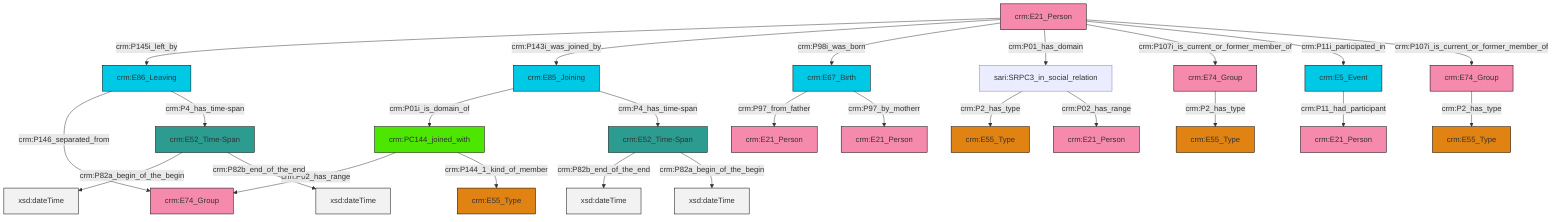 graph TD
classDef Literal fill:#f2f2f2,stroke:#000000;
classDef CRM_Entity fill:#FFFFFF,stroke:#000000;
classDef Temporal_Entity fill:#00C9E6, stroke:#000000;
classDef Type fill:#E18312, stroke:#000000;
classDef Time-Span fill:#2C9C91, stroke:#000000;
classDef Appellation fill:#FFEB7F, stroke:#000000;
classDef Place fill:#008836, stroke:#000000;
classDef Persistent_Item fill:#B266B2, stroke:#000000;
classDef Conceptual_Object fill:#FFD700, stroke:#000000;
classDef Physical_Thing fill:#D2B48C, stroke:#000000;
classDef Actor fill:#f58aad, stroke:#000000;
classDef PC_Classes fill:#4ce600, stroke:#000000;
classDef Multi fill:#cccccc,stroke:#000000;

0["crm:E52_Time-Span"]:::Time-Span -->|crm:P82b_end_of_the_end| 1[xsd:dateTime]:::Literal
4["crm:E52_Time-Span"]:::Time-Span -->|crm:P82a_begin_of_the_begin| 5[xsd:dateTime]:::Literal
6["crm:E21_Person"]:::Actor -->|crm:P145i_left_by| 7["crm:E86_Leaving"]:::Temporal_Entity
6["crm:E21_Person"]:::Actor -->|crm:P143i_was_joined_by| 8["crm:E85_Joining"]:::Temporal_Entity
9["sari:SRPC3_in_social_relation"]:::Default -->|crm:P2_has_type| 10["crm:E55_Type"]:::Type
7["crm:E86_Leaving"]:::Temporal_Entity -->|crm:P146_separated_from| 16["crm:E74_Group"]:::Actor
6["crm:E21_Person"]:::Actor -->|crm:P98i_was_born| 17["crm:E67_Birth"]:::Temporal_Entity
17["crm:E67_Birth"]:::Temporal_Entity -->|crm:P97_from_father| 20["crm:E21_Person"]:::Actor
8["crm:E85_Joining"]:::Temporal_Entity -->|crm:P01i_is_domain_of| 21["crm:PC144_joined_with"]:::PC_Classes
29["crm:E74_Group"]:::Actor -->|crm:P2_has_type| 11["crm:E55_Type"]:::Type
6["crm:E21_Person"]:::Actor -->|crm:P01_has_domain| 9["sari:SRPC3_in_social_relation"]:::Default
6["crm:E21_Person"]:::Actor -->|crm:P107i_is_current_or_former_member_of| 29["crm:E74_Group"]:::Actor
21["crm:PC144_joined_with"]:::PC_Classes -->|crm:P02_has_range| 16["crm:E74_Group"]:::Actor
4["crm:E52_Time-Span"]:::Time-Span -->|crm:P82b_end_of_the_end| 33[xsd:dateTime]:::Literal
6["crm:E21_Person"]:::Actor -->|crm:P11i_participated_in| 23["crm:E5_Event"]:::Temporal_Entity
9["sari:SRPC3_in_social_relation"]:::Default -->|crm:P02_has_range| 27["crm:E21_Person"]:::Actor
17["crm:E67_Birth"]:::Temporal_Entity -->|crm:P97_by_motherr| 38["crm:E21_Person"]:::Actor
8["crm:E85_Joining"]:::Temporal_Entity -->|crm:P4_has_time-span| 0["crm:E52_Time-Span"]:::Time-Span
0["crm:E52_Time-Span"]:::Time-Span -->|crm:P82a_begin_of_the_begin| 40[xsd:dateTime]:::Literal
2["crm:E74_Group"]:::Actor -->|crm:P2_has_type| 13["crm:E55_Type"]:::Type
21["crm:PC144_joined_with"]:::PC_Classes -->|crm:P144_1_kind_of_member| 25["crm:E55_Type"]:::Type
6["crm:E21_Person"]:::Actor -->|crm:P107i_is_current_or_former_member_of| 2["crm:E74_Group"]:::Actor
23["crm:E5_Event"]:::Temporal_Entity -->|crm:P11_had_participant| 18["crm:E21_Person"]:::Actor
7["crm:E86_Leaving"]:::Temporal_Entity -->|crm:P4_has_time-span| 4["crm:E52_Time-Span"]:::Time-Span